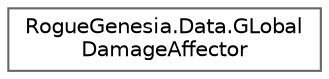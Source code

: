 digraph "Graphical Class Hierarchy"
{
 // LATEX_PDF_SIZE
  bgcolor="transparent";
  edge [fontname=Helvetica,fontsize=10,labelfontname=Helvetica,labelfontsize=10];
  node [fontname=Helvetica,fontsize=10,shape=box,height=0.2,width=0.4];
  rankdir="LR";
  Node0 [label="RogueGenesia.Data.GLobal\lDamageAffector",height=0.2,width=0.4,color="grey40", fillcolor="white", style="filled",URL="$class_rogue_genesia_1_1_data_1_1_g_lobal_damage_affector.html",tooltip=" "];
}

